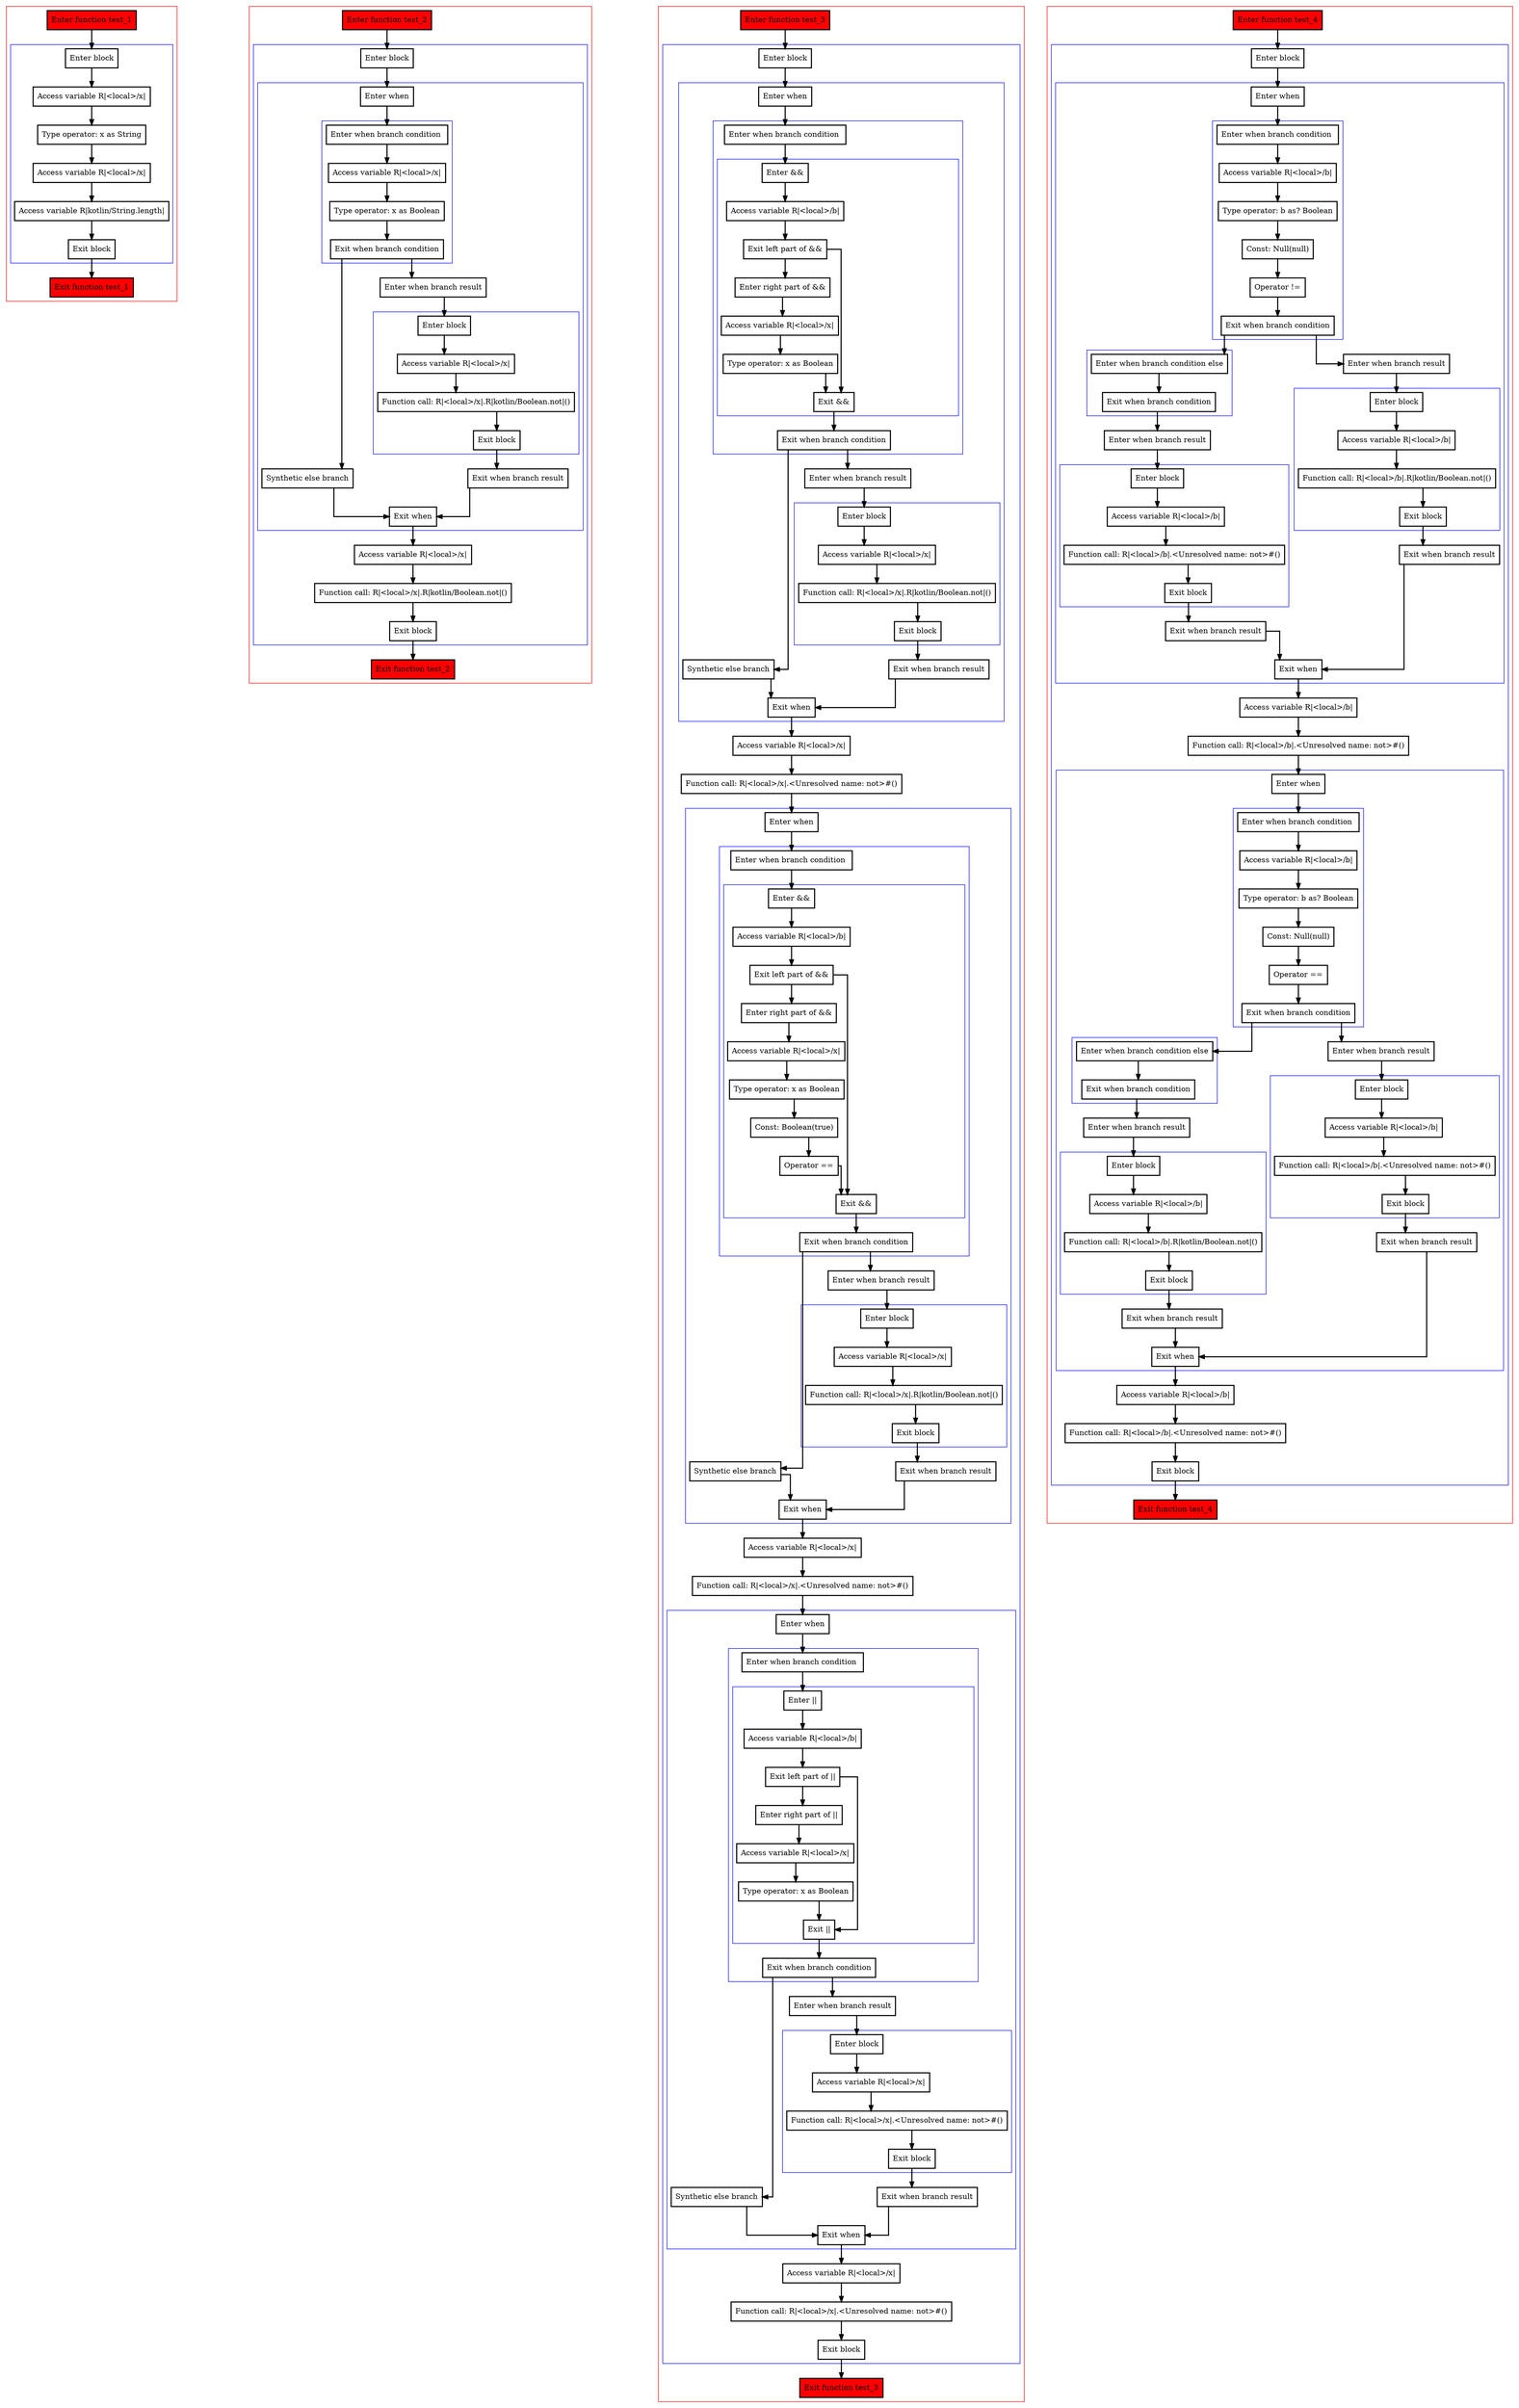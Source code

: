digraph casts_kt {
  graph [splines=ortho nodesep=3]
  node [shape=box penwidth=2]
  edge [penwidth=2]

  subgraph cluster_0 {
    color=red
    0 [label="Enter function test_1" style="filled" fillcolor=red];
    subgraph cluster_1 {
      color=blue
      1 [label="Enter block"];
      2 [label="Access variable R|<local>/x|"];
      3 [label="Type operator: x as String"];
      4 [label="Access variable R|<local>/x|"];
      5 [label="Access variable R|kotlin/String.length|"];
      6 [label="Exit block"];
    }
    7 [label="Exit function test_1" style="filled" fillcolor=red];
  }

  0 -> {1};
  1 -> {2};
  2 -> {3};
  3 -> {4};
  4 -> {5};
  5 -> {6};
  6 -> {7};

  subgraph cluster_2 {
    color=red
    8 [label="Enter function test_2" style="filled" fillcolor=red];
    subgraph cluster_3 {
      color=blue
      9 [label="Enter block"];
      subgraph cluster_4 {
        color=blue
        10 [label="Enter when"];
        subgraph cluster_5 {
          color=blue
          11 [label="Enter when branch condition "];
          12 [label="Access variable R|<local>/x|"];
          13 [label="Type operator: x as Boolean"];
          14 [label="Exit when branch condition"];
        }
        15 [label="Synthetic else branch"];
        16 [label="Enter when branch result"];
        subgraph cluster_6 {
          color=blue
          17 [label="Enter block"];
          18 [label="Access variable R|<local>/x|"];
          19 [label="Function call: R|<local>/x|.R|kotlin/Boolean.not|()"];
          20 [label="Exit block"];
        }
        21 [label="Exit when branch result"];
        22 [label="Exit when"];
      }
      23 [label="Access variable R|<local>/x|"];
      24 [label="Function call: R|<local>/x|.R|kotlin/Boolean.not|()"];
      25 [label="Exit block"];
    }
    26 [label="Exit function test_2" style="filled" fillcolor=red];
  }

  8 -> {9};
  9 -> {10};
  10 -> {11};
  11 -> {12};
  12 -> {13};
  13 -> {14};
  14 -> {16 15};
  15 -> {22};
  16 -> {17};
  17 -> {18};
  18 -> {19};
  19 -> {20};
  20 -> {21};
  21 -> {22};
  22 -> {23};
  23 -> {24};
  24 -> {25};
  25 -> {26};

  subgraph cluster_7 {
    color=red
    27 [label="Enter function test_3" style="filled" fillcolor=red];
    subgraph cluster_8 {
      color=blue
      28 [label="Enter block"];
      subgraph cluster_9 {
        color=blue
        29 [label="Enter when"];
        subgraph cluster_10 {
          color=blue
          30 [label="Enter when branch condition "];
          subgraph cluster_11 {
            color=blue
            31 [label="Enter &&"];
            32 [label="Access variable R|<local>/b|"];
            33 [label="Exit left part of &&"];
            34 [label="Enter right part of &&"];
            35 [label="Access variable R|<local>/x|"];
            36 [label="Type operator: x as Boolean"];
            37 [label="Exit &&"];
          }
          38 [label="Exit when branch condition"];
        }
        39 [label="Synthetic else branch"];
        40 [label="Enter when branch result"];
        subgraph cluster_12 {
          color=blue
          41 [label="Enter block"];
          42 [label="Access variable R|<local>/x|"];
          43 [label="Function call: R|<local>/x|.R|kotlin/Boolean.not|()"];
          44 [label="Exit block"];
        }
        45 [label="Exit when branch result"];
        46 [label="Exit when"];
      }
      47 [label="Access variable R|<local>/x|"];
      48 [label="Function call: R|<local>/x|.<Unresolved name: not>#()"];
      subgraph cluster_13 {
        color=blue
        49 [label="Enter when"];
        subgraph cluster_14 {
          color=blue
          50 [label="Enter when branch condition "];
          subgraph cluster_15 {
            color=blue
            51 [label="Enter &&"];
            52 [label="Access variable R|<local>/b|"];
            53 [label="Exit left part of &&"];
            54 [label="Enter right part of &&"];
            55 [label="Access variable R|<local>/x|"];
            56 [label="Type operator: x as Boolean"];
            57 [label="Const: Boolean(true)"];
            58 [label="Operator =="];
            59 [label="Exit &&"];
          }
          60 [label="Exit when branch condition"];
        }
        61 [label="Synthetic else branch"];
        62 [label="Enter when branch result"];
        subgraph cluster_16 {
          color=blue
          63 [label="Enter block"];
          64 [label="Access variable R|<local>/x|"];
          65 [label="Function call: R|<local>/x|.R|kotlin/Boolean.not|()"];
          66 [label="Exit block"];
        }
        67 [label="Exit when branch result"];
        68 [label="Exit when"];
      }
      69 [label="Access variable R|<local>/x|"];
      70 [label="Function call: R|<local>/x|.<Unresolved name: not>#()"];
      subgraph cluster_17 {
        color=blue
        71 [label="Enter when"];
        subgraph cluster_18 {
          color=blue
          72 [label="Enter when branch condition "];
          subgraph cluster_19 {
            color=blue
            73 [label="Enter ||"];
            74 [label="Access variable R|<local>/b|"];
            75 [label="Exit left part of ||"];
            76 [label="Enter right part of ||"];
            77 [label="Access variable R|<local>/x|"];
            78 [label="Type operator: x as Boolean"];
            79 [label="Exit ||"];
          }
          80 [label="Exit when branch condition"];
        }
        81 [label="Synthetic else branch"];
        82 [label="Enter when branch result"];
        subgraph cluster_20 {
          color=blue
          83 [label="Enter block"];
          84 [label="Access variable R|<local>/x|"];
          85 [label="Function call: R|<local>/x|.<Unresolved name: not>#()"];
          86 [label="Exit block"];
        }
        87 [label="Exit when branch result"];
        88 [label="Exit when"];
      }
      89 [label="Access variable R|<local>/x|"];
      90 [label="Function call: R|<local>/x|.<Unresolved name: not>#()"];
      91 [label="Exit block"];
    }
    92 [label="Exit function test_3" style="filled" fillcolor=red];
  }

  27 -> {28};
  28 -> {29};
  29 -> {30};
  30 -> {31};
  31 -> {32};
  32 -> {33};
  33 -> {37 34};
  34 -> {35};
  35 -> {36};
  36 -> {37};
  37 -> {38};
  38 -> {40 39};
  39 -> {46};
  40 -> {41};
  41 -> {42};
  42 -> {43};
  43 -> {44};
  44 -> {45};
  45 -> {46};
  46 -> {47};
  47 -> {48};
  48 -> {49};
  49 -> {50};
  50 -> {51};
  51 -> {52};
  52 -> {53};
  53 -> {59 54};
  54 -> {55};
  55 -> {56};
  56 -> {57};
  57 -> {58};
  58 -> {59};
  59 -> {60};
  60 -> {62 61};
  61 -> {68};
  62 -> {63};
  63 -> {64};
  64 -> {65};
  65 -> {66};
  66 -> {67};
  67 -> {68};
  68 -> {69};
  69 -> {70};
  70 -> {71};
  71 -> {72};
  72 -> {73};
  73 -> {74};
  74 -> {75};
  75 -> {79 76};
  76 -> {77};
  77 -> {78};
  78 -> {79};
  79 -> {80};
  80 -> {82 81};
  81 -> {88};
  82 -> {83};
  83 -> {84};
  84 -> {85};
  85 -> {86};
  86 -> {87};
  87 -> {88};
  88 -> {89};
  89 -> {90};
  90 -> {91};
  91 -> {92};

  subgraph cluster_21 {
    color=red
    93 [label="Enter function test_4" style="filled" fillcolor=red];
    subgraph cluster_22 {
      color=blue
      94 [label="Enter block"];
      subgraph cluster_23 {
        color=blue
        95 [label="Enter when"];
        subgraph cluster_24 {
          color=blue
          96 [label="Enter when branch condition "];
          97 [label="Access variable R|<local>/b|"];
          98 [label="Type operator: b as? Boolean"];
          99 [label="Const: Null(null)"];
          100 [label="Operator !="];
          101 [label="Exit when branch condition"];
        }
        subgraph cluster_25 {
          color=blue
          102 [label="Enter when branch condition else"];
          103 [label="Exit when branch condition"];
        }
        104 [label="Enter when branch result"];
        subgraph cluster_26 {
          color=blue
          105 [label="Enter block"];
          106 [label="Access variable R|<local>/b|"];
          107 [label="Function call: R|<local>/b|.<Unresolved name: not>#()"];
          108 [label="Exit block"];
        }
        109 [label="Exit when branch result"];
        110 [label="Enter when branch result"];
        subgraph cluster_27 {
          color=blue
          111 [label="Enter block"];
          112 [label="Access variable R|<local>/b|"];
          113 [label="Function call: R|<local>/b|.R|kotlin/Boolean.not|()"];
          114 [label="Exit block"];
        }
        115 [label="Exit when branch result"];
        116 [label="Exit when"];
      }
      117 [label="Access variable R|<local>/b|"];
      118 [label="Function call: R|<local>/b|.<Unresolved name: not>#()"];
      subgraph cluster_28 {
        color=blue
        119 [label="Enter when"];
        subgraph cluster_29 {
          color=blue
          120 [label="Enter when branch condition "];
          121 [label="Access variable R|<local>/b|"];
          122 [label="Type operator: b as? Boolean"];
          123 [label="Const: Null(null)"];
          124 [label="Operator =="];
          125 [label="Exit when branch condition"];
        }
        subgraph cluster_30 {
          color=blue
          126 [label="Enter when branch condition else"];
          127 [label="Exit when branch condition"];
        }
        128 [label="Enter when branch result"];
        subgraph cluster_31 {
          color=blue
          129 [label="Enter block"];
          130 [label="Access variable R|<local>/b|"];
          131 [label="Function call: R|<local>/b|.R|kotlin/Boolean.not|()"];
          132 [label="Exit block"];
        }
        133 [label="Exit when branch result"];
        134 [label="Enter when branch result"];
        subgraph cluster_32 {
          color=blue
          135 [label="Enter block"];
          136 [label="Access variable R|<local>/b|"];
          137 [label="Function call: R|<local>/b|.<Unresolved name: not>#()"];
          138 [label="Exit block"];
        }
        139 [label="Exit when branch result"];
        140 [label="Exit when"];
      }
      141 [label="Access variable R|<local>/b|"];
      142 [label="Function call: R|<local>/b|.<Unresolved name: not>#()"];
      143 [label="Exit block"];
    }
    144 [label="Exit function test_4" style="filled" fillcolor=red];
  }

  93 -> {94};
  94 -> {95};
  95 -> {96};
  96 -> {97};
  97 -> {98};
  98 -> {99};
  99 -> {100};
  100 -> {101};
  101 -> {110 102};
  102 -> {103};
  103 -> {104};
  104 -> {105};
  105 -> {106};
  106 -> {107};
  107 -> {108};
  108 -> {109};
  109 -> {116};
  110 -> {111};
  111 -> {112};
  112 -> {113};
  113 -> {114};
  114 -> {115};
  115 -> {116};
  116 -> {117};
  117 -> {118};
  118 -> {119};
  119 -> {120};
  120 -> {121};
  121 -> {122};
  122 -> {123};
  123 -> {124};
  124 -> {125};
  125 -> {134 126};
  126 -> {127};
  127 -> {128};
  128 -> {129};
  129 -> {130};
  130 -> {131};
  131 -> {132};
  132 -> {133};
  133 -> {140};
  134 -> {135};
  135 -> {136};
  136 -> {137};
  137 -> {138};
  138 -> {139};
  139 -> {140};
  140 -> {141};
  141 -> {142};
  142 -> {143};
  143 -> {144};

}
